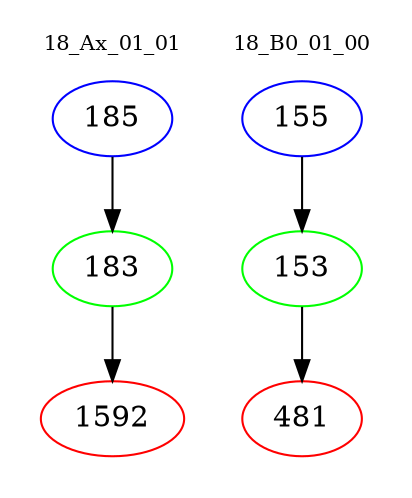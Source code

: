 digraph{
subgraph cluster_0 {
color = white
label = "18_Ax_01_01";
fontsize=10;
T0_185 [label="185", color="blue"]
T0_185 -> T0_183 [color="black"]
T0_183 [label="183", color="green"]
T0_183 -> T0_1592 [color="black"]
T0_1592 [label="1592", color="red"]
}
subgraph cluster_1 {
color = white
label = "18_B0_01_00";
fontsize=10;
T1_155 [label="155", color="blue"]
T1_155 -> T1_153 [color="black"]
T1_153 [label="153", color="green"]
T1_153 -> T1_481 [color="black"]
T1_481 [label="481", color="red"]
}
}
